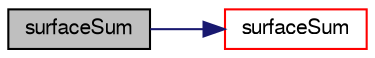 digraph "surfaceSum"
{
  bgcolor="transparent";
  edge [fontname="FreeSans",fontsize="10",labelfontname="FreeSans",labelfontsize="10"];
  node [fontname="FreeSans",fontsize="10",shape=record];
  rankdir="LR";
  Node26310 [label="surfaceSum",height=0.2,width=0.4,color="black", fillcolor="grey75", style="filled", fontcolor="black"];
  Node26310 -> Node26311 [color="midnightblue",fontsize="10",style="solid",fontname="FreeSans"];
  Node26311 [label="surfaceSum",height=0.2,width=0.4,color="red",URL="$a21134.html#aa0a1e3c4ec02aa6a37f517c4d5270046"];
}
